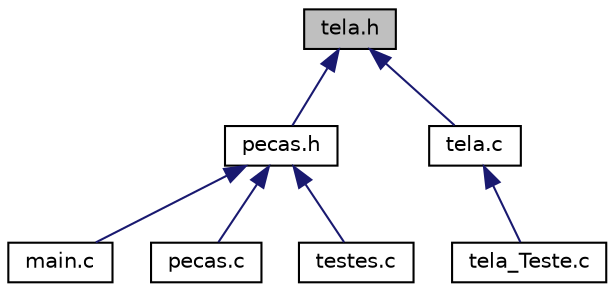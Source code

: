 digraph "tela.h"
{
  edge [fontname="Helvetica",fontsize="10",labelfontname="Helvetica",labelfontsize="10"];
  node [fontname="Helvetica",fontsize="10",shape=record];
  Node1 [label="tela.h",height=0.2,width=0.4,color="black", fillcolor="grey75", style="filled", fontcolor="black"];
  Node1 -> Node2 [dir="back",color="midnightblue",fontsize="10",style="solid",fontname="Helvetica"];
  Node2 [label="pecas.h",height=0.2,width=0.4,color="black", fillcolor="white", style="filled",URL="$pecas_8h.html"];
  Node2 -> Node3 [dir="back",color="midnightblue",fontsize="10",style="solid",fontname="Helvetica"];
  Node3 [label="main.c",height=0.2,width=0.4,color="black", fillcolor="white", style="filled",URL="$main_8c.html"];
  Node2 -> Node4 [dir="back",color="midnightblue",fontsize="10",style="solid",fontname="Helvetica"];
  Node4 [label="pecas.c",height=0.2,width=0.4,color="black", fillcolor="white", style="filled",URL="$pecas_8c.html"];
  Node2 -> Node5 [dir="back",color="midnightblue",fontsize="10",style="solid",fontname="Helvetica"];
  Node5 [label="testes.c",height=0.2,width=0.4,color="black", fillcolor="white", style="filled",URL="$testes_8c.html"];
  Node1 -> Node6 [dir="back",color="midnightblue",fontsize="10",style="solid",fontname="Helvetica"];
  Node6 [label="tela.c",height=0.2,width=0.4,color="black", fillcolor="white", style="filled",URL="$tela_8c.html"];
  Node6 -> Node7 [dir="back",color="midnightblue",fontsize="10",style="solid",fontname="Helvetica"];
  Node7 [label="tela_Teste.c",height=0.2,width=0.4,color="black", fillcolor="white", style="filled",URL="$tela__Teste_8c.html"];
}
